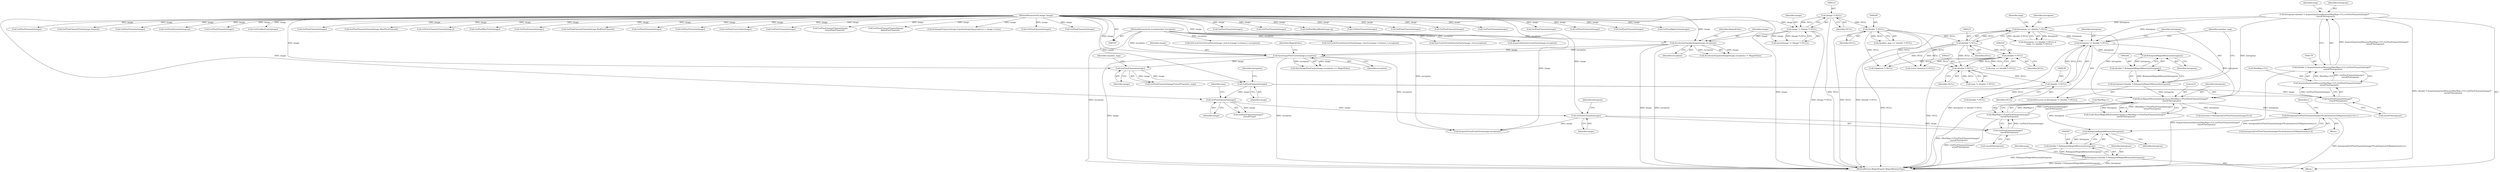 digraph "0_ImageMagick_76401e172ea3a55182be2b8e2aca4d07270f6da6_0@array" {
"1000377" [label="(Call,histogram[GetPixelChannels(image)*ScaleQuantumToMap(intensity)+i]++)"];
"1000270" [label="(Call,ResetMagickMemory(histogram,0,(MaxMap+1)*GetPixelChannels(image)*\n    sizeof(*histogram)))"];
"1000236" [label="(Call,histogram != (double *) NULL)"];
"1000212" [label="(Call,histogram == (double *) NULL)"];
"1000176" [label="(Call,histogram=(double *) AcquireQuantumMemory(MaxMap+1UL,GetPixelChannels(image)*\n    sizeof(*histogram)))"];
"1000178" [label="(Call,(double *) AcquireQuantumMemory(MaxMap+1UL,GetPixelChannels(image)*\n    sizeof(*histogram)))"];
"1000180" [label="(Call,AcquireQuantumMemory(MaxMap+1UL,GetPixelChannels(image)*\n    sizeof(*histogram)))"];
"1000184" [label="(Call,GetPixelChannels(image)*\n    sizeof(*histogram))"];
"1000185" [label="(Call,GetPixelChannels(image))"];
"1000171" [label="(Call,GetPixelChannels(image))"];
"1000156" [label="(Call,SyncImagePixelCache(image,exception))"];
"1000133" [label="(Call,AccelerateEqualizeImage(image,exception))"];
"1000120" [label="(Call,image != (Image *) NULL)"];
"1000106" [label="(MethodParameterIn,Image *image)"];
"1000122" [label="(Call,(Image *) NULL)"];
"1000107" [label="(MethodParameterIn,ExceptionInfo *exception)"];
"1000214" [label="(Call,(double *) NULL)"];
"1000208" [label="(Call,(double *) NULL)"];
"1000238" [label="(Call,(double *) NULL)"];
"1000226" [label="(Call,(double *) NULL)"];
"1000219" [label="(Call,(double *) NULL)"];
"1000241" [label="(Call,histogram=(double *) RelinquishMagickMemory(histogram))"];
"1000243" [label="(Call,(double *) RelinquishMagickMemory(histogram))"];
"1000245" [label="(Call,RelinquishMagickMemory(histogram))"];
"1000273" [label="(Call,(MaxMap+1)*GetPixelChannels(image)*\n    sizeof(*histogram))"];
"1000277" [label="(Call,GetPixelChannels(image)*\n    sizeof(*histogram))"];
"1000278" [label="(Call,GetPixelChannels(image))"];
"1000199" [label="(Call,GetPixelChannels(image))"];
"1000568" [label="(Call,RelinquishMagickMemory(histogram))"];
"1000566" [label="(Call,(double *) RelinquishMagickMemory(histogram))"];
"1000564" [label="(Call,histogram=(double *) RelinquishMagickMemory(histogram))"];
"1000484" [label="(Call,GetPixelChannels(image))"];
"1000175" [label="(Identifier,equalize_map)"];
"1000249" [label="(Identifier,equalize_map)"];
"1000246" [label="(Identifier,histogram)"];
"1000228" [label="(Identifier,NULL)"];
"1000180" [label="(Call,AcquireQuantumMemory(MaxMap+1UL,GetPixelChannels(image)*\n    sizeof(*histogram)))"];
"1000272" [label="(Literal,0)"];
"1000282" [label="(Identifier,histogram)"];
"1000566" [label="(Call,(double *) RelinquishMagickMemory(histogram))"];
"1000235" [label="(ControlStructure,if (histogram != (double *) NULL))"];
"1000155" [label="(Call,SyncImagePixelCache(image,exception) == MagickFalse)"];
"1000909" [label="(Call,GetPixelChannels(image))"];
"1000177" [label="(Identifier,histogram)"];
"1000813" [label="(Call,GetCacheViewAuthenticPixels(image_view,0,y,image->columns,1,exception))"];
"1000216" [label="(Identifier,NULL)"];
"1000571" [label="(Identifier,map)"];
"1000850" [label="(Call,GetPixelReadMask(image,q))"];
"1000106" [label="(MethodParameterIn,Image *image)"];
"1000280" [label="(Call,sizeof(*histogram))"];
"1000198" [label="(Call,GetPixelChannels(image)*\n    sizeof(*map))"];
"1000378" [label="(Call,histogram[GetPixelChannels(image)*ScaleQuantumToMap(intensity)+i])"];
"1000189" [label="(Identifier,histogram)"];
"1000241" [label="(Call,histogram=(double *) RelinquishMagickMemory(histogram))"];
"1000212" [label="(Call,histogram == (double *) NULL)"];
"1000236" [label="(Call,histogram != (double *) NULL)"];
"1000217" [label="(Call,map == (double *) NULL)"];
"1000277" [label="(Call,GetPixelChannels(image)*\n    sizeof(*histogram))"];
"1000181" [label="(Call,MaxMap+1UL)"];
"1000121" [label="(Identifier,image)"];
"1000455" [label="(Call,GetPixelChannels(image))"];
"1000213" [label="(Identifier,histogram)"];
"1000825" [label="(Call,(Quantum *) NULL)"];
"1000210" [label="(Identifier,NULL)"];
"1000918" [label="(Call,GetPixelChannels(image))"];
"1000868" [label="(Call,GetPixelChannels(image))"];
"1000226" [label="(Call,(double *) NULL)"];
"1000922" [label="(Call,SyncCacheViewAuthenticPixels(image_view,exception))"];
"1000770" [label="(Call,GetPixelChannels(image))"];
"1000156" [label="(Call,SyncImagePixelCache(image,exception))"];
"1000108" [label="(Block,)"];
"1000242" [label="(Identifier,histogram)"];
"1000203" [label="(Identifier,map)"];
"1000135" [label="(Identifier,exception)"];
"1000176" [label="(Call,histogram=(double *) AcquireQuantumMemory(MaxMap+1UL,GetPixelChannels(image)*\n    sizeof(*histogram)))"];
"1000787" [label="(Call,AcquireAuthenticCacheView(image,exception))"];
"1000219" [label="(Call,(double *) NULL)"];
"1000240" [label="(Identifier,NULL)"];
"1000185" [label="(Call,GetPixelChannels(image))"];
"1000274" [label="(Call,MaxMap+1)"];
"1000134" [label="(Identifier,image)"];
"1000431" [label="(Call,GetPixelChannels(image))"];
"1000238" [label="(Call,(double *) NULL)"];
"1000199" [label="(Call,GetPixelChannels(image))"];
"1000132" [label="(Call,AccelerateEqualizeImage(image,exception) != MagickFalse)"];
"1000158" [label="(Identifier,exception)"];
"1000678" [label="(Call,GetPixelChannels(image))"];
"1000214" [label="(Call,(double *) NULL)"];
"1000724" [label="(Call,GetPixelChannels(image))"];
"1000739" [label="(Call,GetPixelAlphaTraits(image))"];
"1000285" [label="(Call,AcquireVirtualCacheView(image,exception))"];
"1000191" [label="(Identifier,map)"];
"1000171" [label="(Call,GetPixelChannels(image))"];
"1000279" [label="(Identifier,image)"];
"1000250" [label="(Call,(double *) NULL)"];
"1000550" [label="(Call,GetPixelChannels(image))"];
"1000569" [label="(Identifier,histogram)"];
"1000882" [label="(Call,GetPixelChannelTraits(image,channel))"];
"1000119" [label="(Call,assert(image != (Image *) NULL))"];
"1000237" [label="(Identifier,histogram)"];
"1000268" [label="(Call,(void) ResetMagickMemory(histogram,0,(MaxMap+1)*GetPixelChannels(image)*\n    sizeof(*histogram)))"];
"1000565" [label="(Identifier,histogram)"];
"1000323" [label="(Call,(const Quantum *) NULL)"];
"1000353" [label="(Call,GetPixelChannels(image))"];
"1000170" [label="(Call,GetPixelChannels(image)*sizeof(*equalize_map))"];
"1000374" [label="(Call,GetPixelIntensity(image,p))"];
"1000270" [label="(Call,ResetMagickMemory(histogram,0,(MaxMap+1)*GetPixelChannels(image)*\n    sizeof(*histogram)))"];
"1000206" [label="(Call,equalize_map == (double *) NULL)"];
"1000311" [label="(Call,GetCacheViewVirtualPixels(image_view,0,y,image->columns,1,exception))"];
"1000356" [label="(Identifier,i)"];
"1000357" [label="(Block,)"];
"1000382" [label="(Call,GetPixelChannels(image))"];
"1000107" [label="(MethodParameterIn,ExceptionInfo *exception)"];
"1000601" [label="(Call,GetPixelRedTraits(image))"];
"1000211" [label="(Call,(histogram == (double *) NULL) ||\n      (map == (double *) NULL))"];
"1000425" [label="(Call,intensity+=histogram[GetPixelChannels(image)*j+i])"];
"1000122" [label="(Call,(Image *) NULL)"];
"1000187" [label="(Call,sizeof(*histogram))"];
"1000564" [label="(Call,histogram=(double *) RelinquishMagickMemory(histogram))"];
"1000968" [label="(MethodReturn,MagickExport MagickBooleanType)"];
"1000403" [label="(Call,GetPixelChannels(image))"];
"1000701" [label="(Call,GetPixelChannelChannel(image,BluePixelChannel))"];
"1000876" [label="(Call,GetPixelChannelChannel(image,j))"];
"1000243" [label="(Call,(double *) RelinquishMagickMemory(histogram))"];
"1000693" [label="(Call,GetPixelBlueTraits(image))"];
"1000533" [label="(Call,GetPixelChannels(image))"];
"1000124" [label="(Identifier,NULL)"];
"1000609" [label="(Call,GetPixelChannelChannel(image,RedPixelChannel))"];
"1000157" [label="(Identifier,image)"];
"1000200" [label="(Identifier,image)"];
"1000273" [label="(Call,(MaxMap+1)*GetPixelChannels(image)*\n    sizeof(*histogram))"];
"1000186" [label="(Identifier,image)"];
"1000136" [label="(Identifier,MagickFalse)"];
"1000440" [label="(Call,GetPixelChannels(image))"];
"1000857" [label="(Call,GetPixelChannels(image))"];
"1000647" [label="(Call,GetPixelGreenTraits(image))"];
"1000377" [label="(Call,histogram[GetPixelChannels(image)*ScaleQuantumToMap(intensity)+i]++)"];
"1000632" [label="(Call,GetPixelChannels(image))"];
"1000655" [label="(Call,GetPixelChannelChannel(image,\n              GreenPixelChannel))"];
"1000133" [label="(Call,AccelerateEqualizeImage(image,exception))"];
"1000221" [label="(Identifier,NULL)"];
"1000747" [label="(Call,GetPixelChannelChannel(image,\n              AlphaPixelChannel))"];
"1000184" [label="(Call,GetPixelChannels(image)*\n    sizeof(*histogram))"];
"1000271" [label="(Identifier,histogram)"];
"1000178" [label="(Call,(double *) AcquireQuantumMemory(MaxMap+1UL,GetPixelChannels(image)*\n    sizeof(*histogram)))"];
"1000120" [label="(Call,image != (Image *) NULL)"];
"1000941" [label="(Call,SetImageProgress(image,EqualizeImageTag,progress++,image->rows))"];
"1000224" [label="(Call,map != (double *) NULL)"];
"1000505" [label="(Call,GetPixelChannels(image))"];
"1000278" [label="(Call,GetPixelChannels(image))"];
"1000159" [label="(Identifier,MagickFalse)"];
"1000389" [label="(Call,GetPixelChannels(image))"];
"1000245" [label="(Call,RelinquishMagickMemory(histogram))"];
"1000208" [label="(Call,(double *) NULL)"];
"1000218" [label="(Identifier,map)"];
"1000568" [label="(Call,RelinquishMagickMemory(histogram))"];
"1000172" [label="(Identifier,image)"];
"1000377" -> "1000357"  [label="AST: "];
"1000377" -> "1000378"  [label="CFG: "];
"1000378" -> "1000377"  [label="AST: "];
"1000356" -> "1000377"  [label="CFG: "];
"1000377" -> "1000968"  [label="DDG: histogram[GetPixelChannels(image)*ScaleQuantumToMap(intensity)+i]"];
"1000270" -> "1000377"  [label="DDG: histogram"];
"1000377" -> "1000568"  [label="DDG: histogram[GetPixelChannels(image)*ScaleQuantumToMap(intensity)+i]"];
"1000270" -> "1000268"  [label="AST: "];
"1000270" -> "1000273"  [label="CFG: "];
"1000271" -> "1000270"  [label="AST: "];
"1000272" -> "1000270"  [label="AST: "];
"1000273" -> "1000270"  [label="AST: "];
"1000268" -> "1000270"  [label="CFG: "];
"1000270" -> "1000968"  [label="DDG: (MaxMap+1)*GetPixelChannels(image)*\n    sizeof(*histogram)"];
"1000270" -> "1000268"  [label="DDG: histogram"];
"1000270" -> "1000268"  [label="DDG: 0"];
"1000270" -> "1000268"  [label="DDG: (MaxMap+1)*GetPixelChannels(image)*\n    sizeof(*histogram)"];
"1000236" -> "1000270"  [label="DDG: histogram"];
"1000212" -> "1000270"  [label="DDG: histogram"];
"1000241" -> "1000270"  [label="DDG: histogram"];
"1000176" -> "1000270"  [label="DDG: histogram"];
"1000273" -> "1000270"  [label="DDG: MaxMap+1"];
"1000273" -> "1000270"  [label="DDG: GetPixelChannels(image)*\n    sizeof(*histogram)"];
"1000270" -> "1000425"  [label="DDG: histogram"];
"1000270" -> "1000568"  [label="DDG: histogram"];
"1000236" -> "1000235"  [label="AST: "];
"1000236" -> "1000238"  [label="CFG: "];
"1000237" -> "1000236"  [label="AST: "];
"1000238" -> "1000236"  [label="AST: "];
"1000242" -> "1000236"  [label="CFG: "];
"1000249" -> "1000236"  [label="CFG: "];
"1000236" -> "1000968"  [label="DDG: histogram != (double *) NULL"];
"1000212" -> "1000236"  [label="DDG: histogram"];
"1000176" -> "1000236"  [label="DDG: histogram"];
"1000238" -> "1000236"  [label="DDG: NULL"];
"1000236" -> "1000245"  [label="DDG: histogram"];
"1000212" -> "1000211"  [label="AST: "];
"1000212" -> "1000214"  [label="CFG: "];
"1000213" -> "1000212"  [label="AST: "];
"1000214" -> "1000212"  [label="AST: "];
"1000218" -> "1000212"  [label="CFG: "];
"1000211" -> "1000212"  [label="CFG: "];
"1000212" -> "1000968"  [label="DDG: (double *) NULL"];
"1000212" -> "1000211"  [label="DDG: histogram"];
"1000212" -> "1000211"  [label="DDG: (double *) NULL"];
"1000176" -> "1000212"  [label="DDG: histogram"];
"1000214" -> "1000212"  [label="DDG: NULL"];
"1000176" -> "1000108"  [label="AST: "];
"1000176" -> "1000178"  [label="CFG: "];
"1000177" -> "1000176"  [label="AST: "];
"1000178" -> "1000176"  [label="AST: "];
"1000191" -> "1000176"  [label="CFG: "];
"1000176" -> "1000968"  [label="DDG: (double *) AcquireQuantumMemory(MaxMap+1UL,GetPixelChannels(image)*\n    sizeof(*histogram))"];
"1000178" -> "1000176"  [label="DDG: AcquireQuantumMemory(MaxMap+1UL,GetPixelChannels(image)*\n    sizeof(*histogram))"];
"1000178" -> "1000180"  [label="CFG: "];
"1000179" -> "1000178"  [label="AST: "];
"1000180" -> "1000178"  [label="AST: "];
"1000178" -> "1000968"  [label="DDG: AcquireQuantumMemory(MaxMap+1UL,GetPixelChannels(image)*\n    sizeof(*histogram))"];
"1000180" -> "1000178"  [label="DDG: MaxMap+1UL"];
"1000180" -> "1000178"  [label="DDG: GetPixelChannels(image)*\n    sizeof(*histogram)"];
"1000180" -> "1000184"  [label="CFG: "];
"1000181" -> "1000180"  [label="AST: "];
"1000184" -> "1000180"  [label="AST: "];
"1000184" -> "1000180"  [label="DDG: GetPixelChannels(image)"];
"1000184" -> "1000187"  [label="CFG: "];
"1000185" -> "1000184"  [label="AST: "];
"1000187" -> "1000184"  [label="AST: "];
"1000185" -> "1000184"  [label="DDG: image"];
"1000185" -> "1000186"  [label="CFG: "];
"1000186" -> "1000185"  [label="AST: "];
"1000189" -> "1000185"  [label="CFG: "];
"1000171" -> "1000185"  [label="DDG: image"];
"1000106" -> "1000185"  [label="DDG: image"];
"1000185" -> "1000199"  [label="DDG: image"];
"1000171" -> "1000170"  [label="AST: "];
"1000171" -> "1000172"  [label="CFG: "];
"1000172" -> "1000171"  [label="AST: "];
"1000175" -> "1000171"  [label="CFG: "];
"1000171" -> "1000170"  [label="DDG: image"];
"1000156" -> "1000171"  [label="DDG: image"];
"1000106" -> "1000171"  [label="DDG: image"];
"1000156" -> "1000155"  [label="AST: "];
"1000156" -> "1000158"  [label="CFG: "];
"1000157" -> "1000156"  [label="AST: "];
"1000158" -> "1000156"  [label="AST: "];
"1000159" -> "1000156"  [label="CFG: "];
"1000156" -> "1000968"  [label="DDG: image"];
"1000156" -> "1000968"  [label="DDG: exception"];
"1000156" -> "1000155"  [label="DDG: image"];
"1000156" -> "1000155"  [label="DDG: exception"];
"1000133" -> "1000156"  [label="DDG: image"];
"1000133" -> "1000156"  [label="DDG: exception"];
"1000106" -> "1000156"  [label="DDG: image"];
"1000107" -> "1000156"  [label="DDG: exception"];
"1000156" -> "1000285"  [label="DDG: exception"];
"1000133" -> "1000132"  [label="AST: "];
"1000133" -> "1000135"  [label="CFG: "];
"1000134" -> "1000133"  [label="AST: "];
"1000135" -> "1000133"  [label="AST: "];
"1000136" -> "1000133"  [label="CFG: "];
"1000133" -> "1000968"  [label="DDG: image"];
"1000133" -> "1000968"  [label="DDG: exception"];
"1000133" -> "1000132"  [label="DDG: image"];
"1000133" -> "1000132"  [label="DDG: exception"];
"1000120" -> "1000133"  [label="DDG: image"];
"1000106" -> "1000133"  [label="DDG: image"];
"1000107" -> "1000133"  [label="DDG: exception"];
"1000120" -> "1000119"  [label="AST: "];
"1000120" -> "1000122"  [label="CFG: "];
"1000121" -> "1000120"  [label="AST: "];
"1000122" -> "1000120"  [label="AST: "];
"1000119" -> "1000120"  [label="CFG: "];
"1000120" -> "1000968"  [label="DDG: (Image *) NULL"];
"1000120" -> "1000119"  [label="DDG: image"];
"1000120" -> "1000119"  [label="DDG: (Image *) NULL"];
"1000106" -> "1000120"  [label="DDG: image"];
"1000122" -> "1000120"  [label="DDG: NULL"];
"1000106" -> "1000105"  [label="AST: "];
"1000106" -> "1000968"  [label="DDG: image"];
"1000106" -> "1000199"  [label="DDG: image"];
"1000106" -> "1000278"  [label="DDG: image"];
"1000106" -> "1000285"  [label="DDG: image"];
"1000106" -> "1000353"  [label="DDG: image"];
"1000106" -> "1000374"  [label="DDG: image"];
"1000106" -> "1000382"  [label="DDG: image"];
"1000106" -> "1000389"  [label="DDG: image"];
"1000106" -> "1000403"  [label="DDG: image"];
"1000106" -> "1000431"  [label="DDG: image"];
"1000106" -> "1000440"  [label="DDG: image"];
"1000106" -> "1000455"  [label="DDG: image"];
"1000106" -> "1000484"  [label="DDG: image"];
"1000106" -> "1000505"  [label="DDG: image"];
"1000106" -> "1000533"  [label="DDG: image"];
"1000106" -> "1000550"  [label="DDG: image"];
"1000106" -> "1000601"  [label="DDG: image"];
"1000106" -> "1000609"  [label="DDG: image"];
"1000106" -> "1000632"  [label="DDG: image"];
"1000106" -> "1000647"  [label="DDG: image"];
"1000106" -> "1000655"  [label="DDG: image"];
"1000106" -> "1000678"  [label="DDG: image"];
"1000106" -> "1000693"  [label="DDG: image"];
"1000106" -> "1000701"  [label="DDG: image"];
"1000106" -> "1000724"  [label="DDG: image"];
"1000106" -> "1000739"  [label="DDG: image"];
"1000106" -> "1000747"  [label="DDG: image"];
"1000106" -> "1000770"  [label="DDG: image"];
"1000106" -> "1000787"  [label="DDG: image"];
"1000106" -> "1000850"  [label="DDG: image"];
"1000106" -> "1000857"  [label="DDG: image"];
"1000106" -> "1000868"  [label="DDG: image"];
"1000106" -> "1000876"  [label="DDG: image"];
"1000106" -> "1000882"  [label="DDG: image"];
"1000106" -> "1000909"  [label="DDG: image"];
"1000106" -> "1000918"  [label="DDG: image"];
"1000106" -> "1000941"  [label="DDG: image"];
"1000122" -> "1000124"  [label="CFG: "];
"1000123" -> "1000122"  [label="AST: "];
"1000124" -> "1000122"  [label="AST: "];
"1000122" -> "1000968"  [label="DDG: NULL"];
"1000122" -> "1000208"  [label="DDG: NULL"];
"1000107" -> "1000105"  [label="AST: "];
"1000107" -> "1000968"  [label="DDG: exception"];
"1000107" -> "1000285"  [label="DDG: exception"];
"1000107" -> "1000311"  [label="DDG: exception"];
"1000107" -> "1000787"  [label="DDG: exception"];
"1000107" -> "1000813"  [label="DDG: exception"];
"1000107" -> "1000922"  [label="DDG: exception"];
"1000214" -> "1000216"  [label="CFG: "];
"1000215" -> "1000214"  [label="AST: "];
"1000216" -> "1000214"  [label="AST: "];
"1000214" -> "1000968"  [label="DDG: NULL"];
"1000208" -> "1000214"  [label="DDG: NULL"];
"1000214" -> "1000219"  [label="DDG: NULL"];
"1000214" -> "1000226"  [label="DDG: NULL"];
"1000214" -> "1000323"  [label="DDG: NULL"];
"1000214" -> "1000825"  [label="DDG: NULL"];
"1000208" -> "1000206"  [label="AST: "];
"1000208" -> "1000210"  [label="CFG: "];
"1000209" -> "1000208"  [label="AST: "];
"1000210" -> "1000208"  [label="AST: "];
"1000206" -> "1000208"  [label="CFG: "];
"1000208" -> "1000968"  [label="DDG: NULL"];
"1000208" -> "1000206"  [label="DDG: NULL"];
"1000208" -> "1000226"  [label="DDG: NULL"];
"1000208" -> "1000323"  [label="DDG: NULL"];
"1000208" -> "1000825"  [label="DDG: NULL"];
"1000238" -> "1000240"  [label="CFG: "];
"1000239" -> "1000238"  [label="AST: "];
"1000240" -> "1000238"  [label="AST: "];
"1000226" -> "1000238"  [label="DDG: NULL"];
"1000238" -> "1000250"  [label="DDG: NULL"];
"1000226" -> "1000224"  [label="AST: "];
"1000226" -> "1000228"  [label="CFG: "];
"1000227" -> "1000226"  [label="AST: "];
"1000228" -> "1000226"  [label="AST: "];
"1000224" -> "1000226"  [label="CFG: "];
"1000226" -> "1000224"  [label="DDG: NULL"];
"1000219" -> "1000226"  [label="DDG: NULL"];
"1000219" -> "1000217"  [label="AST: "];
"1000219" -> "1000221"  [label="CFG: "];
"1000220" -> "1000219"  [label="AST: "];
"1000221" -> "1000219"  [label="AST: "];
"1000217" -> "1000219"  [label="CFG: "];
"1000219" -> "1000968"  [label="DDG: NULL"];
"1000219" -> "1000217"  [label="DDG: NULL"];
"1000219" -> "1000323"  [label="DDG: NULL"];
"1000219" -> "1000825"  [label="DDG: NULL"];
"1000241" -> "1000235"  [label="AST: "];
"1000241" -> "1000243"  [label="CFG: "];
"1000242" -> "1000241"  [label="AST: "];
"1000243" -> "1000241"  [label="AST: "];
"1000249" -> "1000241"  [label="CFG: "];
"1000243" -> "1000241"  [label="DDG: RelinquishMagickMemory(histogram)"];
"1000243" -> "1000245"  [label="CFG: "];
"1000244" -> "1000243"  [label="AST: "];
"1000245" -> "1000243"  [label="AST: "];
"1000245" -> "1000243"  [label="DDG: histogram"];
"1000245" -> "1000246"  [label="CFG: "];
"1000246" -> "1000245"  [label="AST: "];
"1000273" -> "1000277"  [label="CFG: "];
"1000274" -> "1000273"  [label="AST: "];
"1000277" -> "1000273"  [label="AST: "];
"1000273" -> "1000968"  [label="DDG: GetPixelChannels(image)*\n    sizeof(*histogram)"];
"1000277" -> "1000273"  [label="DDG: GetPixelChannels(image)"];
"1000277" -> "1000280"  [label="CFG: "];
"1000278" -> "1000277"  [label="AST: "];
"1000280" -> "1000277"  [label="AST: "];
"1000278" -> "1000277"  [label="DDG: image"];
"1000278" -> "1000279"  [label="CFG: "];
"1000279" -> "1000278"  [label="AST: "];
"1000282" -> "1000278"  [label="CFG: "];
"1000199" -> "1000278"  [label="DDG: image"];
"1000278" -> "1000285"  [label="DDG: image"];
"1000199" -> "1000198"  [label="AST: "];
"1000199" -> "1000200"  [label="CFG: "];
"1000200" -> "1000199"  [label="AST: "];
"1000203" -> "1000199"  [label="CFG: "];
"1000199" -> "1000198"  [label="DDG: image"];
"1000568" -> "1000566"  [label="AST: "];
"1000568" -> "1000569"  [label="CFG: "];
"1000569" -> "1000568"  [label="AST: "];
"1000566" -> "1000568"  [label="CFG: "];
"1000568" -> "1000566"  [label="DDG: histogram"];
"1000566" -> "1000564"  [label="AST: "];
"1000567" -> "1000566"  [label="AST: "];
"1000564" -> "1000566"  [label="CFG: "];
"1000566" -> "1000968"  [label="DDG: RelinquishMagickMemory(histogram)"];
"1000566" -> "1000564"  [label="DDG: RelinquishMagickMemory(histogram)"];
"1000564" -> "1000108"  [label="AST: "];
"1000565" -> "1000564"  [label="AST: "];
"1000571" -> "1000564"  [label="CFG: "];
"1000564" -> "1000968"  [label="DDG: (double *) RelinquishMagickMemory(histogram)"];
"1000564" -> "1000968"  [label="DDG: histogram"];
}

